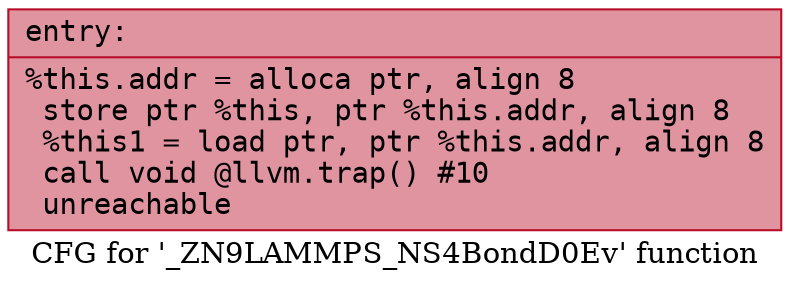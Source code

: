 digraph "CFG for '_ZN9LAMMPS_NS4BondD0Ev' function" {
	label="CFG for '_ZN9LAMMPS_NS4BondD0Ev' function";

	Node0x55ba63262340 [shape=record,color="#b70d28ff", style=filled, fillcolor="#b70d2870" fontname="Courier",label="{entry:\l|  %this.addr = alloca ptr, align 8\l  store ptr %this, ptr %this.addr, align 8\l  %this1 = load ptr, ptr %this.addr, align 8\l  call void @llvm.trap() #10\l  unreachable\l}"];
}
